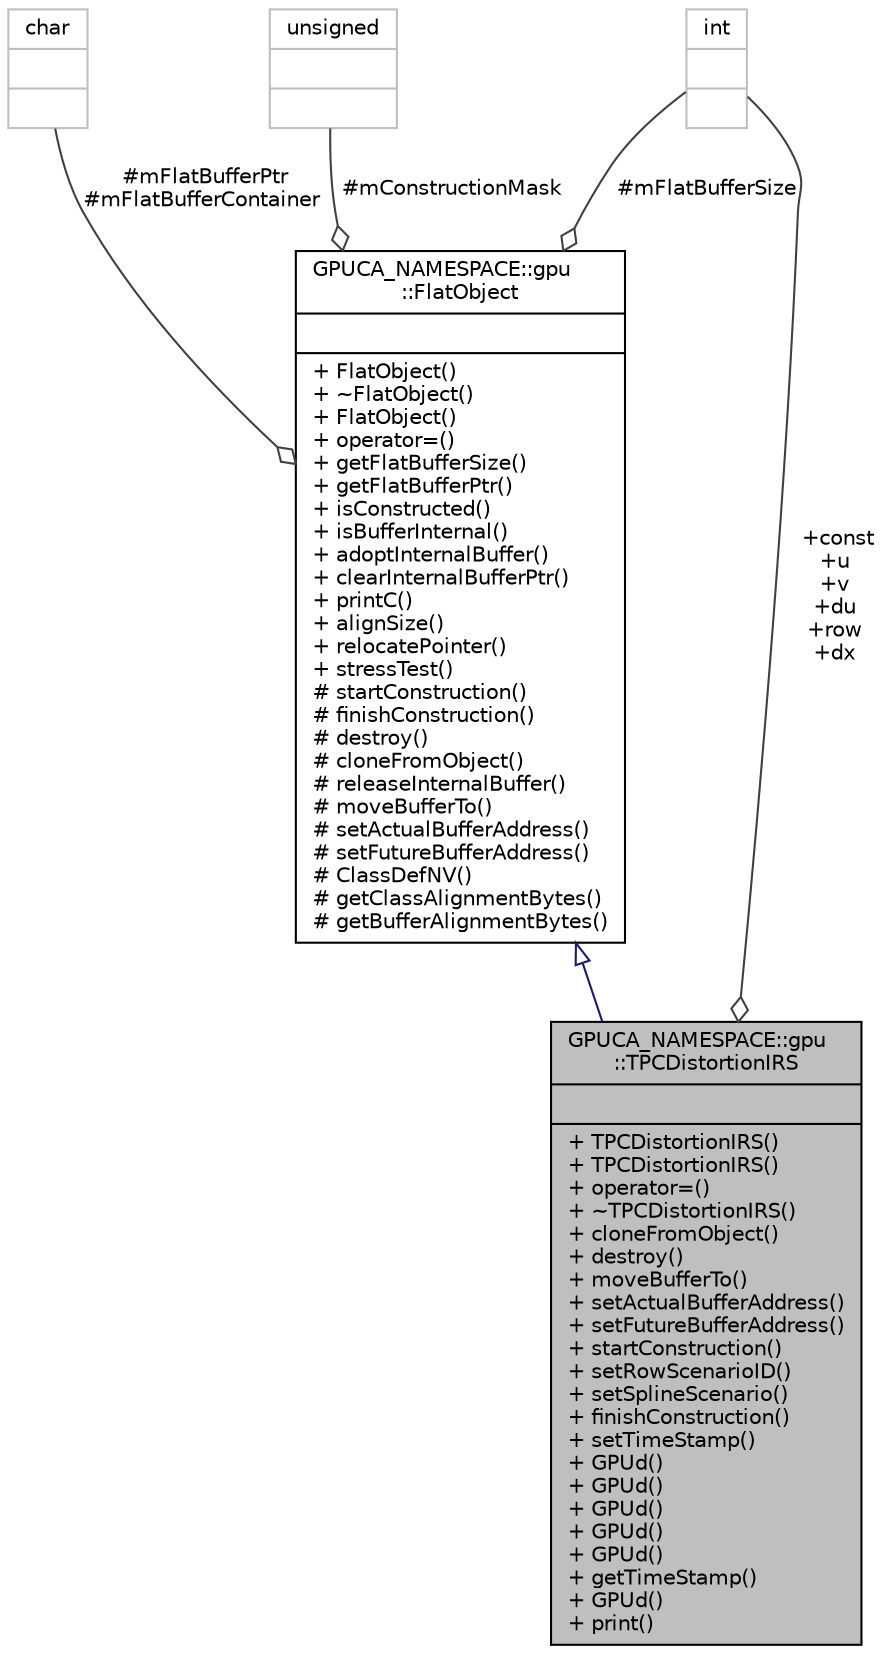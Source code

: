 digraph "GPUCA_NAMESPACE::gpu::TPCDistortionIRS"
{
 // INTERACTIVE_SVG=YES
  bgcolor="transparent";
  edge [fontname="Helvetica",fontsize="10",labelfontname="Helvetica",labelfontsize="10"];
  node [fontname="Helvetica",fontsize="10",shape=record];
  Node2 [label="{GPUCA_NAMESPACE::gpu\l::TPCDistortionIRS\n||+ TPCDistortionIRS()\l+ TPCDistortionIRS()\l+ operator=()\l+ ~TPCDistortionIRS()\l+ cloneFromObject()\l+ destroy()\l+ moveBufferTo()\l+ setActualBufferAddress()\l+ setFutureBufferAddress()\l+ startConstruction()\l+ setRowScenarioID()\l+ setSplineScenario()\l+ finishConstruction()\l+ setTimeStamp()\l+ GPUd()\l+ GPUd()\l+ GPUd()\l+ GPUd()\l+ GPUd()\l+ getTimeStamp()\l+ GPUd()\l+ print()\l}",height=0.2,width=0.4,color="black", fillcolor="grey75", style="filled", fontcolor="black"];
  Node3 -> Node2 [dir="back",color="midnightblue",fontsize="10",style="solid",arrowtail="onormal",fontname="Helvetica"];
  Node3 [label="{GPUCA_NAMESPACE::gpu\l::FlatObject\n||+ FlatObject()\l+ ~FlatObject()\l+ FlatObject()\l+ operator=()\l+ getFlatBufferSize()\l+ getFlatBufferPtr()\l+ isConstructed()\l+ isBufferInternal()\l+ adoptInternalBuffer()\l+ clearInternalBufferPtr()\l+ printC()\l+ alignSize()\l+ relocatePointer()\l+ stressTest()\l# startConstruction()\l# finishConstruction()\l# destroy()\l# cloneFromObject()\l# releaseInternalBuffer()\l# moveBufferTo()\l# setActualBufferAddress()\l# setFutureBufferAddress()\l# ClassDefNV()\l# getClassAlignmentBytes()\l# getBufferAlignmentBytes()\l}",height=0.2,width=0.4,color="black",URL="$dc/d5e/classGPUCA__NAMESPACE_1_1gpu_1_1FlatObject.html",tooltip="GPUCA_GPUCODE. "];
  Node4 -> Node3 [color="grey25",fontsize="10",style="solid",label=" #mFlatBufferPtr\n#mFlatBufferContainer" ,arrowhead="odiamond",fontname="Helvetica"];
  Node4 [label="{char\n||}",height=0.2,width=0.4,color="grey75"];
  Node5 -> Node3 [color="grey25",fontsize="10",style="solid",label=" #mFlatBufferSize" ,arrowhead="odiamond",fontname="Helvetica"];
  Node5 [label="{int\n||}",height=0.2,width=0.4,color="grey75"];
  Node6 -> Node3 [color="grey25",fontsize="10",style="solid",label=" #mConstructionMask" ,arrowhead="odiamond",fontname="Helvetica"];
  Node6 [label="{unsigned\n||}",height=0.2,width=0.4,color="grey75"];
  Node5 -> Node2 [color="grey25",fontsize="10",style="solid",label=" +const\n+u\n+v\n+du\n+row\n+dx" ,arrowhead="odiamond",fontname="Helvetica"];
}

